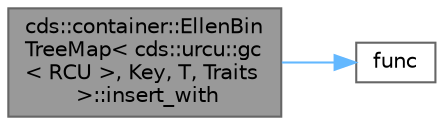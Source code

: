 digraph "cds::container::EllenBinTreeMap&lt; cds::urcu::gc&lt; RCU &gt;, Key, T, Traits &gt;::insert_with"
{
 // LATEX_PDF_SIZE
  bgcolor="transparent";
  edge [fontname=Helvetica,fontsize=10,labelfontname=Helvetica,labelfontsize=10];
  node [fontname=Helvetica,fontsize=10,shape=box,height=0.2,width=0.4];
  rankdir="LR";
  Node1 [id="Node000001",label="cds::container::EllenBin\lTreeMap\< cds::urcu::gc\l\< RCU \>, Key, T, Traits\l \>::insert_with",height=0.2,width=0.4,color="gray40", fillcolor="grey60", style="filled", fontcolor="black",tooltip="Inserts new node and initialize it by a functor"];
  Node1 -> Node2 [id="edge2_Node000001_Node000002",color="steelblue1",style="solid",tooltip=" "];
  Node2 [id="Node000002",label="func",height=0.2,width=0.4,color="grey40", fillcolor="white", style="filled",URL="$benchmarks_2async__task_2async__task_8hpp.html#abce53bb5cc1ee70cdc013fd9b93547eb",tooltip=" "];
}
